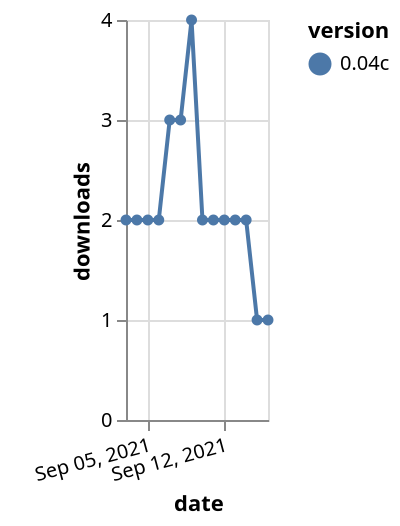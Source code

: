 {"$schema": "https://vega.github.io/schema/vega-lite/v5.json", "description": "A simple bar chart with embedded data.", "data": {"values": [{"date": "2021-09-03", "total": 2453, "delta": 2, "version": "0.04c"}, {"date": "2021-09-04", "total": 2455, "delta": 2, "version": "0.04c"}, {"date": "2021-09-05", "total": 2457, "delta": 2, "version": "0.04c"}, {"date": "2021-09-06", "total": 2459, "delta": 2, "version": "0.04c"}, {"date": "2021-09-07", "total": 2462, "delta": 3, "version": "0.04c"}, {"date": "2021-09-08", "total": 2465, "delta": 3, "version": "0.04c"}, {"date": "2021-09-09", "total": 2469, "delta": 4, "version": "0.04c"}, {"date": "2021-09-10", "total": 2471, "delta": 2, "version": "0.04c"}, {"date": "2021-09-11", "total": 2473, "delta": 2, "version": "0.04c"}, {"date": "2021-09-12", "total": 2475, "delta": 2, "version": "0.04c"}, {"date": "2021-09-13", "total": 2477, "delta": 2, "version": "0.04c"}, {"date": "2021-09-14", "total": 2479, "delta": 2, "version": "0.04c"}, {"date": "2021-09-15", "total": 2480, "delta": 1, "version": "0.04c"}, {"date": "2021-09-16", "total": 2481, "delta": 1, "version": "0.04c"}]}, "width": "container", "mark": {"type": "line", "point": {"filled": true}}, "encoding": {"x": {"field": "date", "type": "temporal", "timeUnit": "yearmonthdate", "title": "date", "axis": {"labelAngle": -15}}, "y": {"field": "delta", "type": "quantitative", "title": "downloads"}, "color": {"field": "version", "type": "nominal"}, "tooltip": {"field": "delta"}}}